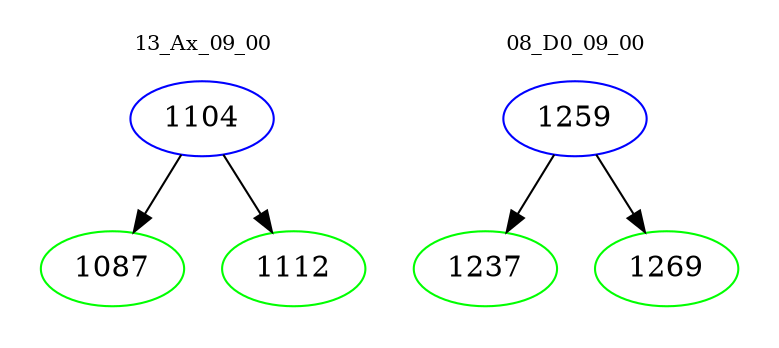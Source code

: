 digraph{
subgraph cluster_0 {
color = white
label = "13_Ax_09_00";
fontsize=10;
T0_1104 [label="1104", color="blue"]
T0_1104 -> T0_1087 [color="black"]
T0_1087 [label="1087", color="green"]
T0_1104 -> T0_1112 [color="black"]
T0_1112 [label="1112", color="green"]
}
subgraph cluster_1 {
color = white
label = "08_D0_09_00";
fontsize=10;
T1_1259 [label="1259", color="blue"]
T1_1259 -> T1_1237 [color="black"]
T1_1237 [label="1237", color="green"]
T1_1259 -> T1_1269 [color="black"]
T1_1269 [label="1269", color="green"]
}
}
